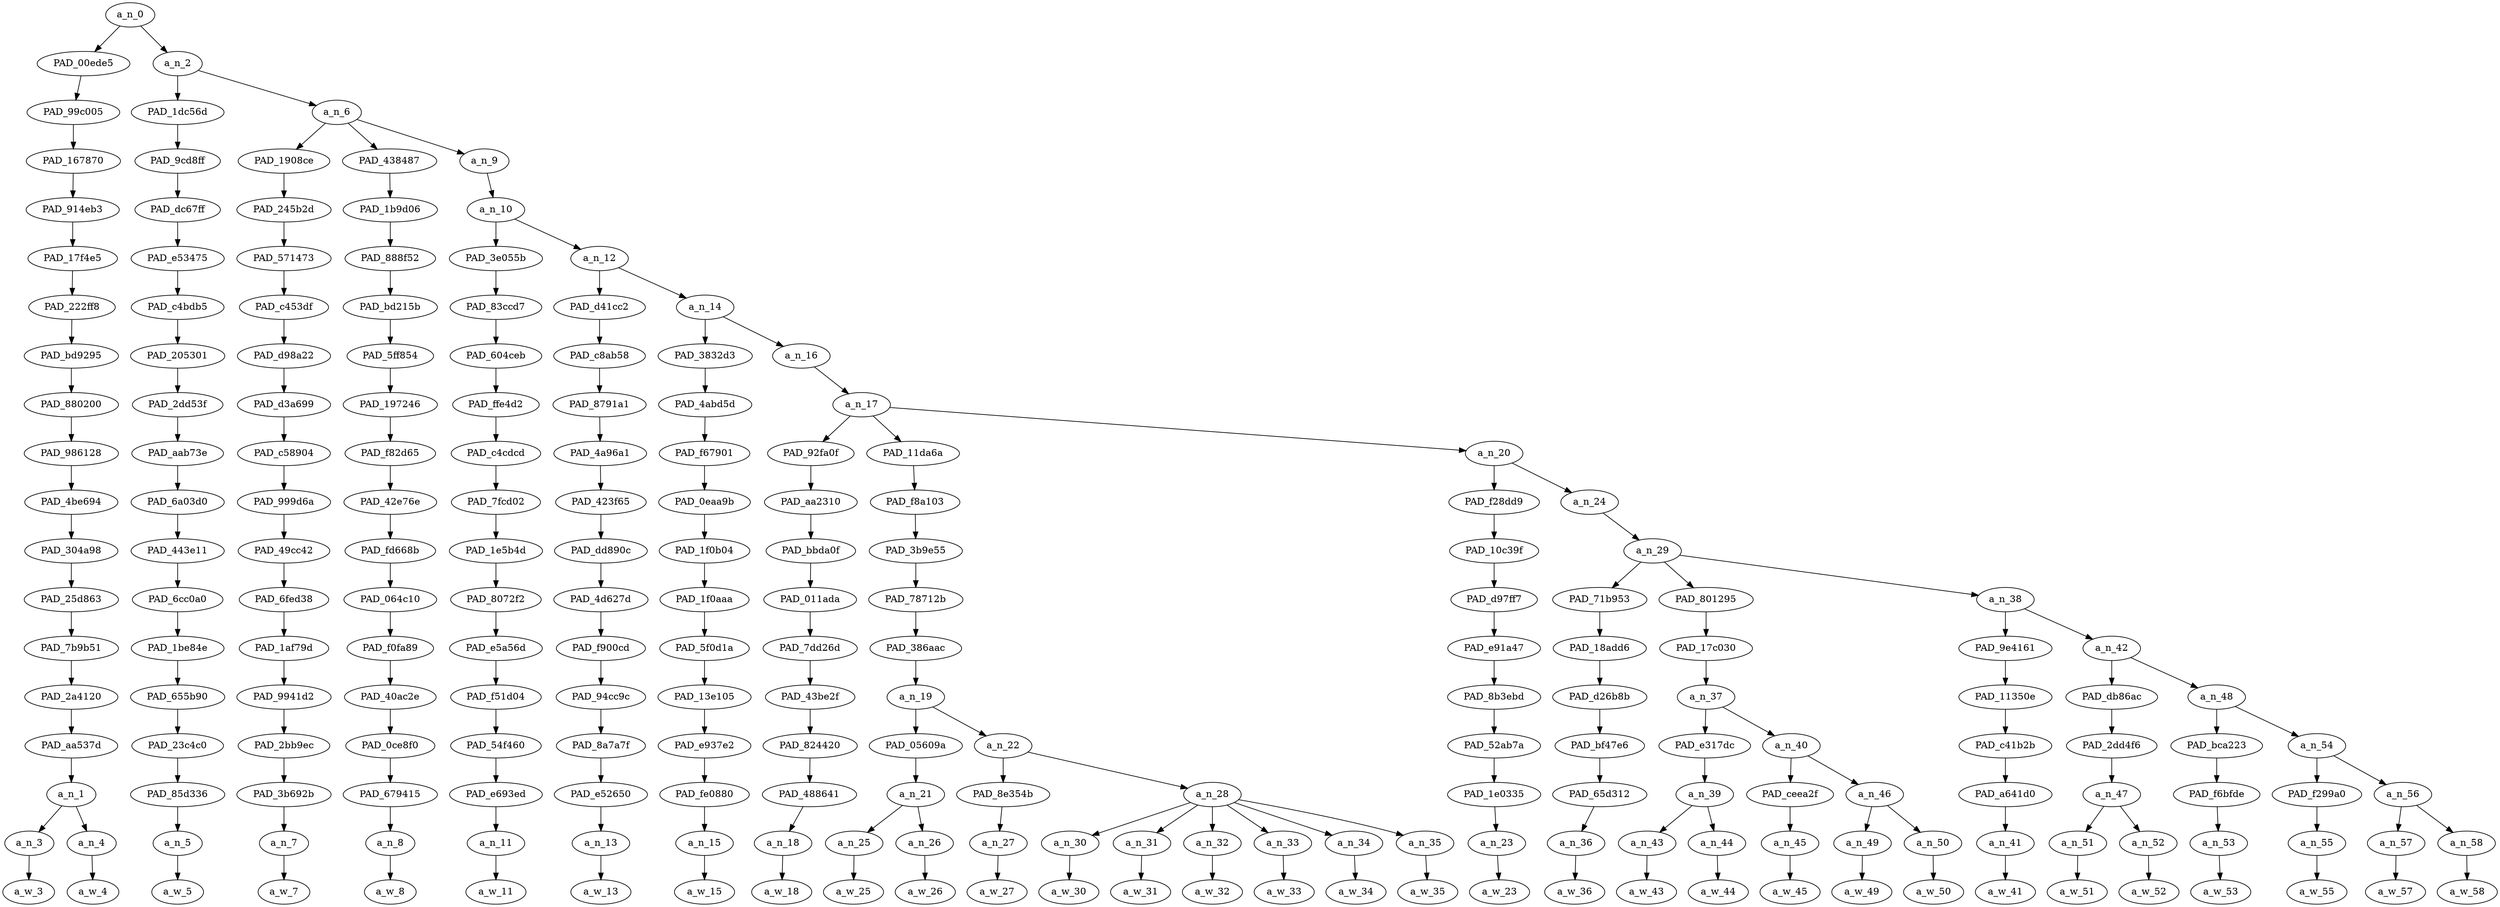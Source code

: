 strict digraph "" {
	a_n_0	[div_dir=1,
		index=0,
		level=18,
		pos="1.8759946469907407,18!",
		text_span="[0, 1, 2, 3, 4, 5, 6, 7, 8, 9, 10, 11, 12, 13, 14, 15, 16, 17, 18, 19, 20, 21, 22, 23, 24, 25, 26, 27, 28, 29, 30, 31]",
		value=0.99999999];
	PAD_00ede5	[div_dir=1,
		index=0,
		level=17,
		pos="0.5,17!",
		text_span="[0, 1]",
		value=0.05012433];
	a_n_0 -> PAD_00ede5;
	a_n_2	[div_dir=1,
		index=1,
		level=17,
		pos="3.2519892939814814,17!",
		text_span="[2, 3, 4, 5, 6, 7, 8, 9, 10, 11, 12, 13, 14, 15, 16, 17, 18, 19, 20, 21, 22, 23, 24, 25, 26, 27, 28, 29, 30, 31]",
		value=0.94923882];
	a_n_0 -> a_n_2;
	PAD_99c005	[div_dir=1,
		index=0,
		level=16,
		pos="0.5,16!",
		text_span="[0, 1]",
		value=0.05012433];
	PAD_00ede5 -> PAD_99c005;
	PAD_167870	[div_dir=1,
		index=0,
		level=15,
		pos="0.5,15!",
		text_span="[0, 1]",
		value=0.05012433];
	PAD_99c005 -> PAD_167870;
	PAD_914eb3	[div_dir=1,
		index=0,
		level=14,
		pos="0.5,14!",
		text_span="[0, 1]",
		value=0.05012433];
	PAD_167870 -> PAD_914eb3;
	PAD_17f4e5	[div_dir=1,
		index=0,
		level=13,
		pos="0.5,13!",
		text_span="[0, 1]",
		value=0.05012433];
	PAD_914eb3 -> PAD_17f4e5;
	PAD_222ff8	[div_dir=1,
		index=0,
		level=12,
		pos="0.5,12!",
		text_span="[0, 1]",
		value=0.05012433];
	PAD_17f4e5 -> PAD_222ff8;
	PAD_bd9295	[div_dir=1,
		index=0,
		level=11,
		pos="0.5,11!",
		text_span="[0, 1]",
		value=0.05012433];
	PAD_222ff8 -> PAD_bd9295;
	PAD_880200	[div_dir=1,
		index=0,
		level=10,
		pos="0.5,10!",
		text_span="[0, 1]",
		value=0.05012433];
	PAD_bd9295 -> PAD_880200;
	PAD_986128	[div_dir=1,
		index=0,
		level=9,
		pos="0.5,9!",
		text_span="[0, 1]",
		value=0.05012433];
	PAD_880200 -> PAD_986128;
	PAD_4be694	[div_dir=1,
		index=0,
		level=8,
		pos="0.5,8!",
		text_span="[0, 1]",
		value=0.05012433];
	PAD_986128 -> PAD_4be694;
	PAD_304a98	[div_dir=1,
		index=0,
		level=7,
		pos="0.5,7!",
		text_span="[0, 1]",
		value=0.05012433];
	PAD_4be694 -> PAD_304a98;
	PAD_25d863	[div_dir=1,
		index=0,
		level=6,
		pos="0.5,6!",
		text_span="[0, 1]",
		value=0.05012433];
	PAD_304a98 -> PAD_25d863;
	PAD_7b9b51	[div_dir=1,
		index=0,
		level=5,
		pos="0.5,5!",
		text_span="[0, 1]",
		value=0.05012433];
	PAD_25d863 -> PAD_7b9b51;
	PAD_2a4120	[div_dir=1,
		index=0,
		level=4,
		pos="0.5,4!",
		text_span="[0, 1]",
		value=0.05012433];
	PAD_7b9b51 -> PAD_2a4120;
	PAD_aa537d	[div_dir=1,
		index=0,
		level=3,
		pos="0.5,3!",
		text_span="[0, 1]",
		value=0.05012433];
	PAD_2a4120 -> PAD_aa537d;
	a_n_1	[div_dir=1,
		index=0,
		level=2,
		pos="0.5,2!",
		text_span="[0, 1]",
		value=0.05012433];
	PAD_aa537d -> a_n_1;
	a_n_3	[div_dir=1,
		index=0,
		level=1,
		pos="0.0,1!",
		text_span="[0]",
		value=0.02257660];
	a_n_1 -> a_n_3;
	a_n_4	[div_dir=1,
		index=1,
		level=1,
		pos="1.0,1!",
		text_span="[1]",
		value=0.02737491];
	a_n_1 -> a_n_4;
	a_w_3	[div_dir=0,
		index=0,
		level=0,
		pos="0,0!",
		text_span="[0]",
		value=the];
	a_n_3 -> a_w_3;
	a_w_4	[div_dir=0,
		index=1,
		level=0,
		pos="1,0!",
		text_span="[1]",
		value=policy];
	a_n_4 -> a_w_4;
	PAD_1dc56d	[div_dir=-1,
		index=1,
		level=16,
		pos="2.0,16!",
		text_span="[2]",
		value=0.01977660];
	a_n_2 -> PAD_1dc56d;
	a_n_6	[div_dir=1,
		index=2,
		level=16,
		pos="4.503978587962963,16!",
		text_span="[3, 4, 5, 6, 7, 8, 9, 10, 11, 12, 13, 14, 15, 16, 17, 18, 19, 20, 21, 22, 23, 24, 25, 26, 27, 28, 29, 30, 31]",
		value=0.92884811];
	a_n_2 -> a_n_6;
	PAD_9cd8ff	[div_dir=-1,
		index=1,
		level=15,
		pos="2.0,15!",
		text_span="[2]",
		value=0.01977660];
	PAD_1dc56d -> PAD_9cd8ff;
	PAD_dc67ff	[div_dir=-1,
		index=1,
		level=14,
		pos="2.0,14!",
		text_span="[2]",
		value=0.01977660];
	PAD_9cd8ff -> PAD_dc67ff;
	PAD_e53475	[div_dir=-1,
		index=1,
		level=13,
		pos="2.0,13!",
		text_span="[2]",
		value=0.01977660];
	PAD_dc67ff -> PAD_e53475;
	PAD_c4bdb5	[div_dir=-1,
		index=1,
		level=12,
		pos="2.0,12!",
		text_span="[2]",
		value=0.01977660];
	PAD_e53475 -> PAD_c4bdb5;
	PAD_205301	[div_dir=-1,
		index=1,
		level=11,
		pos="2.0,11!",
		text_span="[2]",
		value=0.01977660];
	PAD_c4bdb5 -> PAD_205301;
	PAD_2dd53f	[div_dir=-1,
		index=1,
		level=10,
		pos="2.0,10!",
		text_span="[2]",
		value=0.01977660];
	PAD_205301 -> PAD_2dd53f;
	PAD_aab73e	[div_dir=-1,
		index=1,
		level=9,
		pos="2.0,9!",
		text_span="[2]",
		value=0.01977660];
	PAD_2dd53f -> PAD_aab73e;
	PAD_6a03d0	[div_dir=-1,
		index=1,
		level=8,
		pos="2.0,8!",
		text_span="[2]",
		value=0.01977660];
	PAD_aab73e -> PAD_6a03d0;
	PAD_443e11	[div_dir=-1,
		index=1,
		level=7,
		pos="2.0,7!",
		text_span="[2]",
		value=0.01977660];
	PAD_6a03d0 -> PAD_443e11;
	PAD_6cc0a0	[div_dir=-1,
		index=1,
		level=6,
		pos="2.0,6!",
		text_span="[2]",
		value=0.01977660];
	PAD_443e11 -> PAD_6cc0a0;
	PAD_1be84e	[div_dir=-1,
		index=1,
		level=5,
		pos="2.0,5!",
		text_span="[2]",
		value=0.01977660];
	PAD_6cc0a0 -> PAD_1be84e;
	PAD_655b90	[div_dir=-1,
		index=1,
		level=4,
		pos="2.0,4!",
		text_span="[2]",
		value=0.01977660];
	PAD_1be84e -> PAD_655b90;
	PAD_23c4c0	[div_dir=-1,
		index=1,
		level=3,
		pos="2.0,3!",
		text_span="[2]",
		value=0.01977660];
	PAD_655b90 -> PAD_23c4c0;
	PAD_85d336	[div_dir=-1,
		index=1,
		level=2,
		pos="2.0,2!",
		text_span="[2]",
		value=0.01977660];
	PAD_23c4c0 -> PAD_85d336;
	a_n_5	[div_dir=-1,
		index=2,
		level=1,
		pos="2.0,1!",
		text_span="[2]",
		value=0.01977660];
	PAD_85d336 -> a_n_5;
	a_w_5	[div_dir=0,
		index=2,
		level=0,
		pos="2,0!",
		text_span="[2]",
		value=was];
	a_n_5 -> a_w_5;
	PAD_1908ce	[div_dir=-1,
		index=2,
		level=15,
		pos="3.0,15!",
		text_span="[3]",
		value=0.03634476];
	a_n_6 -> PAD_1908ce;
	PAD_438487	[div_dir=-1,
		index=3,
		level=15,
		pos="4.0,15!",
		text_span="[4]",
		value=0.01824364];
	a_n_6 -> PAD_438487;
	a_n_9	[div_dir=1,
		index=4,
		level=15,
		pos="6.511935763888889,15!",
		text_span="[5, 6, 7, 8, 9, 10, 11, 12, 13, 14, 15, 16, 17, 18, 19, 20, 21, 22, 23, 24, 25, 26, 27, 28, 29, 30, 31]",
		value=0.87361481];
	a_n_6 -> a_n_9;
	PAD_245b2d	[div_dir=-1,
		index=2,
		level=14,
		pos="3.0,14!",
		text_span="[3]",
		value=0.03634476];
	PAD_1908ce -> PAD_245b2d;
	PAD_571473	[div_dir=-1,
		index=2,
		level=13,
		pos="3.0,13!",
		text_span="[3]",
		value=0.03634476];
	PAD_245b2d -> PAD_571473;
	PAD_c453df	[div_dir=-1,
		index=2,
		level=12,
		pos="3.0,12!",
		text_span="[3]",
		value=0.03634476];
	PAD_571473 -> PAD_c453df;
	PAD_d98a22	[div_dir=-1,
		index=2,
		level=11,
		pos="3.0,11!",
		text_span="[3]",
		value=0.03634476];
	PAD_c453df -> PAD_d98a22;
	PAD_d3a699	[div_dir=-1,
		index=2,
		level=10,
		pos="3.0,10!",
		text_span="[3]",
		value=0.03634476];
	PAD_d98a22 -> PAD_d3a699;
	PAD_c58904	[div_dir=-1,
		index=2,
		level=9,
		pos="3.0,9!",
		text_span="[3]",
		value=0.03634476];
	PAD_d3a699 -> PAD_c58904;
	PAD_999d6a	[div_dir=-1,
		index=2,
		level=8,
		pos="3.0,8!",
		text_span="[3]",
		value=0.03634476];
	PAD_c58904 -> PAD_999d6a;
	PAD_49cc42	[div_dir=-1,
		index=2,
		level=7,
		pos="3.0,7!",
		text_span="[3]",
		value=0.03634476];
	PAD_999d6a -> PAD_49cc42;
	PAD_6fed38	[div_dir=-1,
		index=2,
		level=6,
		pos="3.0,6!",
		text_span="[3]",
		value=0.03634476];
	PAD_49cc42 -> PAD_6fed38;
	PAD_1af79d	[div_dir=-1,
		index=2,
		level=5,
		pos="3.0,5!",
		text_span="[3]",
		value=0.03634476];
	PAD_6fed38 -> PAD_1af79d;
	PAD_9941d2	[div_dir=-1,
		index=2,
		level=4,
		pos="3.0,4!",
		text_span="[3]",
		value=0.03634476];
	PAD_1af79d -> PAD_9941d2;
	PAD_2bb9ec	[div_dir=-1,
		index=2,
		level=3,
		pos="3.0,3!",
		text_span="[3]",
		value=0.03634476];
	PAD_9941d2 -> PAD_2bb9ec;
	PAD_3b692b	[div_dir=-1,
		index=2,
		level=2,
		pos="3.0,2!",
		text_span="[3]",
		value=0.03634476];
	PAD_2bb9ec -> PAD_3b692b;
	a_n_7	[div_dir=-1,
		index=3,
		level=1,
		pos="3.0,1!",
		text_span="[3]",
		value=0.03634476];
	PAD_3b692b -> a_n_7;
	a_w_7	[div_dir=0,
		index=3,
		level=0,
		pos="3,0!",
		text_span="[3]",
		value=wonderfully];
	a_n_7 -> a_w_7;
	PAD_1b9d06	[div_dir=-1,
		index=3,
		level=14,
		pos="4.0,14!",
		text_span="[4]",
		value=0.01824364];
	PAD_438487 -> PAD_1b9d06;
	PAD_888f52	[div_dir=-1,
		index=3,
		level=13,
		pos="4.0,13!",
		text_span="[4]",
		value=0.01824364];
	PAD_1b9d06 -> PAD_888f52;
	PAD_bd215b	[div_dir=-1,
		index=3,
		level=12,
		pos="4.0,12!",
		text_span="[4]",
		value=0.01824364];
	PAD_888f52 -> PAD_bd215b;
	PAD_5ff854	[div_dir=-1,
		index=3,
		level=11,
		pos="4.0,11!",
		text_span="[4]",
		value=0.01824364];
	PAD_bd215b -> PAD_5ff854;
	PAD_197246	[div_dir=-1,
		index=3,
		level=10,
		pos="4.0,10!",
		text_span="[4]",
		value=0.01824364];
	PAD_5ff854 -> PAD_197246;
	PAD_f82d65	[div_dir=-1,
		index=3,
		level=9,
		pos="4.0,9!",
		text_span="[4]",
		value=0.01824364];
	PAD_197246 -> PAD_f82d65;
	PAD_42e76e	[div_dir=-1,
		index=3,
		level=8,
		pos="4.0,8!",
		text_span="[4]",
		value=0.01824364];
	PAD_f82d65 -> PAD_42e76e;
	PAD_fd668b	[div_dir=-1,
		index=3,
		level=7,
		pos="4.0,7!",
		text_span="[4]",
		value=0.01824364];
	PAD_42e76e -> PAD_fd668b;
	PAD_064c10	[div_dir=-1,
		index=3,
		level=6,
		pos="4.0,6!",
		text_span="[4]",
		value=0.01824364];
	PAD_fd668b -> PAD_064c10;
	PAD_f0fa89	[div_dir=-1,
		index=3,
		level=5,
		pos="4.0,5!",
		text_span="[4]",
		value=0.01824364];
	PAD_064c10 -> PAD_f0fa89;
	PAD_40ac2e	[div_dir=-1,
		index=3,
		level=4,
		pos="4.0,4!",
		text_span="[4]",
		value=0.01824364];
	PAD_f0fa89 -> PAD_40ac2e;
	PAD_0ce8f0	[div_dir=-1,
		index=3,
		level=3,
		pos="4.0,3!",
		text_span="[4]",
		value=0.01824364];
	PAD_40ac2e -> PAD_0ce8f0;
	PAD_679415	[div_dir=-1,
		index=3,
		level=2,
		pos="4.0,2!",
		text_span="[4]",
		value=0.01824364];
	PAD_0ce8f0 -> PAD_679415;
	a_n_8	[div_dir=-1,
		index=4,
		level=1,
		pos="4.0,1!",
		text_span="[4]",
		value=0.01824364];
	PAD_679415 -> a_n_8;
	a_w_8	[div_dir=0,
		index=4,
		level=0,
		pos="4,0!",
		text_span="[4]",
		value=effective];
	a_n_8 -> a_w_8;
	a_n_10	[div_dir=1,
		index=4,
		level=14,
		pos="6.511935763888889,14!",
		text_span="[5, 6, 7, 8, 9, 10, 11, 12, 13, 14, 15, 16, 17, 18, 19, 20, 21, 22, 23, 24, 25, 26, 27, 28, 29, 30, 31]",
		value=0.87293875];
	a_n_9 -> a_n_10;
	PAD_3e055b	[div_dir=1,
		index=4,
		level=13,
		pos="5.0,13!",
		text_span="[5]",
		value=0.01626262];
	a_n_10 -> PAD_3e055b;
	a_n_12	[div_dir=1,
		index=5,
		level=13,
		pos="8.023871527777779,13!",
		text_span="[6, 7, 8, 9, 10, 11, 12, 13, 14, 15, 16, 17, 18, 19, 20, 21, 22, 23, 24, 25, 26, 27, 28, 29, 30, 31]",
		value=0.85600008];
	a_n_10 -> a_n_12;
	PAD_83ccd7	[div_dir=1,
		index=4,
		level=12,
		pos="5.0,12!",
		text_span="[5]",
		value=0.01626262];
	PAD_3e055b -> PAD_83ccd7;
	PAD_604ceb	[div_dir=1,
		index=4,
		level=11,
		pos="5.0,11!",
		text_span="[5]",
		value=0.01626262];
	PAD_83ccd7 -> PAD_604ceb;
	PAD_ffe4d2	[div_dir=1,
		index=4,
		level=10,
		pos="5.0,10!",
		text_span="[5]",
		value=0.01626262];
	PAD_604ceb -> PAD_ffe4d2;
	PAD_c4cdcd	[div_dir=1,
		index=4,
		level=9,
		pos="5.0,9!",
		text_span="[5]",
		value=0.01626262];
	PAD_ffe4d2 -> PAD_c4cdcd;
	PAD_7fcd02	[div_dir=1,
		index=4,
		level=8,
		pos="5.0,8!",
		text_span="[5]",
		value=0.01626262];
	PAD_c4cdcd -> PAD_7fcd02;
	PAD_1e5b4d	[div_dir=1,
		index=4,
		level=7,
		pos="5.0,7!",
		text_span="[5]",
		value=0.01626262];
	PAD_7fcd02 -> PAD_1e5b4d;
	PAD_8072f2	[div_dir=1,
		index=4,
		level=6,
		pos="5.0,6!",
		text_span="[5]",
		value=0.01626262];
	PAD_1e5b4d -> PAD_8072f2;
	PAD_e5a56d	[div_dir=1,
		index=4,
		level=5,
		pos="5.0,5!",
		text_span="[5]",
		value=0.01626262];
	PAD_8072f2 -> PAD_e5a56d;
	PAD_f51d04	[div_dir=1,
		index=4,
		level=4,
		pos="5.0,4!",
		text_span="[5]",
		value=0.01626262];
	PAD_e5a56d -> PAD_f51d04;
	PAD_54f460	[div_dir=1,
		index=4,
		level=3,
		pos="5.0,3!",
		text_span="[5]",
		value=0.01626262];
	PAD_f51d04 -> PAD_54f460;
	PAD_e693ed	[div_dir=1,
		index=4,
		level=2,
		pos="5.0,2!",
		text_span="[5]",
		value=0.01626262];
	PAD_54f460 -> PAD_e693ed;
	a_n_11	[div_dir=1,
		index=5,
		level=1,
		pos="5.0,1!",
		text_span="[5]",
		value=0.01626262];
	PAD_e693ed -> a_n_11;
	a_w_11	[div_dir=0,
		index=5,
		level=0,
		pos="5,0!",
		text_span="[5]",
		value=it];
	a_n_11 -> a_w_11;
	PAD_d41cc2	[div_dir=-1,
		index=5,
		level=12,
		pos="6.0,12!",
		text_span="[6]",
		value=0.01796364];
	a_n_12 -> PAD_d41cc2;
	a_n_14	[div_dir=1,
		index=6,
		level=12,
		pos="10.047743055555557,12!",
		text_span="[7, 8, 9, 10, 11, 12, 13, 14, 15, 16, 17, 18, 19, 20, 21, 22, 23, 24, 25, 26, 27, 28, 29, 30, 31]",
		value=0.83736185];
	a_n_12 -> a_n_14;
	PAD_c8ab58	[div_dir=-1,
		index=5,
		level=11,
		pos="6.0,11!",
		text_span="[6]",
		value=0.01796364];
	PAD_d41cc2 -> PAD_c8ab58;
	PAD_8791a1	[div_dir=-1,
		index=5,
		level=10,
		pos="6.0,10!",
		text_span="[6]",
		value=0.01796364];
	PAD_c8ab58 -> PAD_8791a1;
	PAD_4a96a1	[div_dir=-1,
		index=5,
		level=9,
		pos="6.0,9!",
		text_span="[6]",
		value=0.01796364];
	PAD_8791a1 -> PAD_4a96a1;
	PAD_423f65	[div_dir=-1,
		index=5,
		level=8,
		pos="6.0,8!",
		text_span="[6]",
		value=0.01796364];
	PAD_4a96a1 -> PAD_423f65;
	PAD_dd890c	[div_dir=-1,
		index=5,
		level=7,
		pos="6.0,7!",
		text_span="[6]",
		value=0.01796364];
	PAD_423f65 -> PAD_dd890c;
	PAD_4d627d	[div_dir=-1,
		index=5,
		level=6,
		pos="6.0,6!",
		text_span="[6]",
		value=0.01796364];
	PAD_dd890c -> PAD_4d627d;
	PAD_f900cd	[div_dir=-1,
		index=5,
		level=5,
		pos="6.0,5!",
		text_span="[6]",
		value=0.01796364];
	PAD_4d627d -> PAD_f900cd;
	PAD_94cc9c	[div_dir=-1,
		index=5,
		level=4,
		pos="6.0,4!",
		text_span="[6]",
		value=0.01796364];
	PAD_f900cd -> PAD_94cc9c;
	PAD_8a7a7f	[div_dir=-1,
		index=5,
		level=3,
		pos="6.0,3!",
		text_span="[6]",
		value=0.01796364];
	PAD_94cc9c -> PAD_8a7a7f;
	PAD_e52650	[div_dir=-1,
		index=5,
		level=2,
		pos="6.0,2!",
		text_span="[6]",
		value=0.01796364];
	PAD_8a7a7f -> PAD_e52650;
	a_n_13	[div_dir=-1,
		index=6,
		level=1,
		pos="6.0,1!",
		text_span="[6]",
		value=0.01796364];
	PAD_e52650 -> a_n_13;
	a_w_13	[div_dir=0,
		index=6,
		level=0,
		pos="6,0!",
		text_span="[6]",
		value=succeeded];
	a_n_13 -> a_w_13;
	PAD_3832d3	[div_dir=1,
		index=6,
		level=11,
		pos="7.0,11!",
		text_span="[7]",
		value=0.01776872];
	a_n_14 -> PAD_3832d3;
	a_n_16	[div_dir=1,
		index=7,
		level=11,
		pos="13.095486111111112,11!",
		text_span="[8, 9, 10, 11, 12, 13, 14, 15, 16, 17, 18, 19, 20, 21, 22, 23, 24, 25, 26, 27, 28, 29, 30, 31]",
		value=0.81890740];
	a_n_14 -> a_n_16;
	PAD_4abd5d	[div_dir=1,
		index=6,
		level=10,
		pos="7.0,10!",
		text_span="[7]",
		value=0.01776872];
	PAD_3832d3 -> PAD_4abd5d;
	PAD_f67901	[div_dir=1,
		index=6,
		level=9,
		pos="7.0,9!",
		text_span="[7]",
		value=0.01776872];
	PAD_4abd5d -> PAD_f67901;
	PAD_0eaa9b	[div_dir=1,
		index=6,
		level=8,
		pos="7.0,8!",
		text_span="[7]",
		value=0.01776872];
	PAD_f67901 -> PAD_0eaa9b;
	PAD_1f0b04	[div_dir=1,
		index=6,
		level=7,
		pos="7.0,7!",
		text_span="[7]",
		value=0.01776872];
	PAD_0eaa9b -> PAD_1f0b04;
	PAD_1f0aaa	[div_dir=1,
		index=6,
		level=6,
		pos="7.0,6!",
		text_span="[7]",
		value=0.01776872];
	PAD_1f0b04 -> PAD_1f0aaa;
	PAD_5f0d1a	[div_dir=1,
		index=6,
		level=5,
		pos="7.0,5!",
		text_span="[7]",
		value=0.01776872];
	PAD_1f0aaa -> PAD_5f0d1a;
	PAD_13e105	[div_dir=1,
		index=6,
		level=4,
		pos="7.0,4!",
		text_span="[7]",
		value=0.01776872];
	PAD_5f0d1a -> PAD_13e105;
	PAD_e937e2	[div_dir=1,
		index=6,
		level=3,
		pos="7.0,3!",
		text_span="[7]",
		value=0.01776872];
	PAD_13e105 -> PAD_e937e2;
	PAD_fe0880	[div_dir=1,
		index=6,
		level=2,
		pos="7.0,2!",
		text_span="[7]",
		value=0.01776872];
	PAD_e937e2 -> PAD_fe0880;
	a_n_15	[div_dir=1,
		index=7,
		level=1,
		pos="7.0,1!",
		text_span="[7]",
		value=0.01776872];
	PAD_fe0880 -> a_n_15;
	a_w_15	[div_dir=0,
		index=7,
		level=0,
		pos="7,0!",
		text_span="[7]",
		value=in];
	a_n_15 -> a_w_15;
	a_n_17	[div_dir=1,
		index=7,
		level=10,
		pos="13.095486111111112,10!",
		text_span="[8, 9, 10, 11, 12, 13, 14, 15, 16, 17, 18, 19, 20, 21, 22, 23, 24, 25, 26, 27, 28, 29, 30, 31]",
		value=0.81822090];
	a_n_16 -> a_n_17;
	PAD_92fa0f	[div_dir=1,
		index=7,
		level=9,
		pos="8.0,9!",
		text_span="[8]",
		value=0.02715077];
	a_n_17 -> PAD_92fa0f;
	PAD_11da6a	[div_dir=1,
		index=8,
		level=9,
		pos="11.125,9!",
		text_span="[9, 10, 11, 12, 13, 14, 15, 16, 17]",
		value=0.42316540];
	a_n_17 -> PAD_11da6a;
	a_n_20	[div_dir=1,
		index=9,
		level=9,
		pos="20.161458333333336,9!",
		text_span="[18, 19, 20, 21, 22, 23, 24, 25, 26, 27, 28, 29, 30, 31]",
		value=0.36721822];
	a_n_17 -> a_n_20;
	PAD_aa2310	[div_dir=1,
		index=7,
		level=8,
		pos="8.0,8!",
		text_span="[8]",
		value=0.02715077];
	PAD_92fa0f -> PAD_aa2310;
	PAD_bbda0f	[div_dir=1,
		index=7,
		level=7,
		pos="8.0,7!",
		text_span="[8]",
		value=0.02715077];
	PAD_aa2310 -> PAD_bbda0f;
	PAD_011ada	[div_dir=1,
		index=7,
		level=6,
		pos="8.0,6!",
		text_span="[8]",
		value=0.02715077];
	PAD_bbda0f -> PAD_011ada;
	PAD_7dd26d	[div_dir=1,
		index=7,
		level=5,
		pos="8.0,5!",
		text_span="[8]",
		value=0.02715077];
	PAD_011ada -> PAD_7dd26d;
	PAD_43be2f	[div_dir=1,
		index=7,
		level=4,
		pos="8.0,4!",
		text_span="[8]",
		value=0.02715077];
	PAD_7dd26d -> PAD_43be2f;
	PAD_824420	[div_dir=1,
		index=7,
		level=3,
		pos="8.0,3!",
		text_span="[8]",
		value=0.02715077];
	PAD_43be2f -> PAD_824420;
	PAD_488641	[div_dir=1,
		index=7,
		level=2,
		pos="8.0,2!",
		text_span="[8]",
		value=0.02715077];
	PAD_824420 -> PAD_488641;
	a_n_18	[div_dir=1,
		index=8,
		level=1,
		pos="8.0,1!",
		text_span="[8]",
		value=0.02715077];
	PAD_488641 -> a_n_18;
	a_w_18	[div_dir=0,
		index=8,
		level=0,
		pos="8,0!",
		text_span="[8]",
		value=keeping];
	a_n_18 -> a_w_18;
	PAD_f8a103	[div_dir=1,
		index=8,
		level=8,
		pos="11.125,8!",
		text_span="[9, 10, 11, 12, 13, 14, 15, 16, 17]",
		value=0.42316540];
	PAD_11da6a -> PAD_f8a103;
	PAD_3b9e55	[div_dir=1,
		index=8,
		level=7,
		pos="11.125,7!",
		text_span="[9, 10, 11, 12, 13, 14, 15, 16, 17]",
		value=0.42316540];
	PAD_f8a103 -> PAD_3b9e55;
	PAD_78712b	[div_dir=1,
		index=8,
		level=6,
		pos="11.125,6!",
		text_span="[9, 10, 11, 12, 13, 14, 15, 16, 17]",
		value=0.42316540];
	PAD_3b9e55 -> PAD_78712b;
	PAD_386aac	[div_dir=1,
		index=8,
		level=5,
		pos="11.125,5!",
		text_span="[9, 10, 11, 12, 13, 14, 15, 16, 17]",
		value=0.42316540];
	PAD_78712b -> PAD_386aac;
	a_n_19	[div_dir=1,
		index=8,
		level=4,
		pos="11.125,4!",
		text_span="[9, 10, 11, 12, 13, 14, 15, 16, 17]",
		value=0.42316540];
	PAD_386aac -> a_n_19;
	PAD_05609a	[div_dir=1,
		index=8,
		level=3,
		pos="9.5,3!",
		text_span="[9, 10]",
		value=0.17554264];
	a_n_19 -> PAD_05609a;
	a_n_22	[div_dir=1,
		index=9,
		level=3,
		pos="12.75,3!",
		text_span="[11, 12, 13, 14, 15, 16, 17]",
		value=0.24681124];
	a_n_19 -> a_n_22;
	a_n_21	[div_dir=1,
		index=8,
		level=2,
		pos="9.5,2!",
		text_span="[9, 10]",
		value=0.17554264];
	PAD_05609a -> a_n_21;
	a_n_25	[div_dir=1,
		index=9,
		level=1,
		pos="9.0,1!",
		text_span="[9]",
		value=0.04922228];
	a_n_21 -> a_n_25;
	a_n_26	[div_dir=1,
		index=10,
		level=1,
		pos="10.0,1!",
		text_span="[10]",
		value=0.12499826];
	a_n_21 -> a_n_26;
	a_w_25	[div_dir=0,
		index=9,
		level=0,
		pos="9,0!",
		text_span="[9]",
		value=insane];
	a_n_25 -> a_w_25;
	a_w_26	[div_dir=0,
		index=10,
		level=0,
		pos="10,0!",
		text_span="[10]",
		value=kike];
	a_n_26 -> a_w_26;
	PAD_8e354b	[div_dir=-1,
		index=9,
		level=2,
		pos="11.0,2!",
		text_span="[11]",
		value=0.02558903];
	a_n_22 -> PAD_8e354b;
	a_n_28	[div_dir=1,
		index=10,
		level=2,
		pos="14.5,2!",
		text_span="[12, 13, 14, 15, 16, 17]",
		value=0.22105080];
	a_n_22 -> a_n_28;
	a_n_27	[div_dir=-1,
		index=11,
		level=1,
		pos="11.0,1!",
		text_span="[11]",
		value=0.02558903];
	PAD_8e354b -> a_n_27;
	a_w_27	[div_dir=0,
		index=11,
		level=0,
		pos="11,0!",
		text_span="[11]",
		value=with];
	a_n_27 -> a_w_27;
	a_n_30	[div_dir=-1,
		index=12,
		level=1,
		pos="12.0,1!",
		text_span="[12]",
		value=0.05284794];
	a_n_28 -> a_n_30;
	a_n_31	[div_dir=1,
		index=13,
		level=1,
		pos="13.0,1!",
		text_span="[13]",
		value=0.07835021];
	a_n_28 -> a_n_31;
	a_n_32	[div_dir=1,
		index=14,
		level=1,
		pos="14.0,1!",
		text_span="[14]",
		value=0.02158336];
	a_n_28 -> a_n_32;
	a_n_33	[div_dir=1,
		index=15,
		level=1,
		pos="15.0,1!",
		text_span="[15]",
		value=0.02126675];
	a_n_28 -> a_n_33;
	a_n_34	[div_dir=1,
		index=16,
		level=1,
		pos="16.0,1!",
		text_span="[16]",
		value=0.02429957];
	a_n_28 -> a_n_34;
	a_n_35	[div_dir=-1,
		index=17,
		level=1,
		pos="17.0,1!",
		text_span="[17]",
		value=0.02251560];
	a_n_28 -> a_n_35;
	a_w_30	[div_dir=0,
		index=12,
		level=0,
		pos="12,0!",
		text_span="[12]",
		value=taco];
	a_n_30 -> a_w_30;
	a_w_31	[div_dir=0,
		index=13,
		level=0,
		pos="13,0!",
		text_span="[13]",
		value=beaner];
	a_n_31 -> a_w_31;
	a_w_32	[div_dir=0,
		index=14,
		level=0,
		pos="14,0!",
		text_span="[14]",
		value=last];
	a_n_32 -> a_w_32;
	a_w_33	[div_dir=0,
		index=15,
		level=0,
		pos="15,0!",
		text_span="[15]",
		value=name];
	a_n_33 -> a_w_33;
	a_w_34	[div_dir=0,
		index=16,
		level=0,
		pos="16,0!",
		text_span="[16]",
		value=nicholas];
	a_n_34 -> a_w_34;
	a_w_35	[div_dir=0,
		index=17,
		level=0,
		pos="17,0!",
		text_span="[17]",
		value=cruz];
	a_n_35 -> a_w_35;
	PAD_f28dd9	[div_dir=-1,
		index=9,
		level=8,
		pos="18.0,8!",
		text_span="[18]",
		value=0.01855063];
	a_n_20 -> PAD_f28dd9;
	a_n_24	[div_dir=1,
		index=10,
		level=8,
		pos="22.322916666666668,8!",
		text_span="[19, 20, 21, 22, 23, 24, 25, 26, 27, 28, 29, 30, 31]",
		value=0.34844856];
	a_n_20 -> a_n_24;
	PAD_10c39f	[div_dir=-1,
		index=9,
		level=7,
		pos="18.0,7!",
		text_span="[18]",
		value=0.01855063];
	PAD_f28dd9 -> PAD_10c39f;
	PAD_d97ff7	[div_dir=-1,
		index=9,
		level=6,
		pos="18.0,6!",
		text_span="[18]",
		value=0.01855063];
	PAD_10c39f -> PAD_d97ff7;
	PAD_e91a47	[div_dir=-1,
		index=9,
		level=5,
		pos="18.0,5!",
		text_span="[18]",
		value=0.01855063];
	PAD_d97ff7 -> PAD_e91a47;
	PAD_8b3ebd	[div_dir=-1,
		index=9,
		level=4,
		pos="18.0,4!",
		text_span="[18]",
		value=0.01855063];
	PAD_e91a47 -> PAD_8b3ebd;
	PAD_52ab7a	[div_dir=-1,
		index=10,
		level=3,
		pos="18.0,3!",
		text_span="[18]",
		value=0.01855063];
	PAD_8b3ebd -> PAD_52ab7a;
	PAD_1e0335	[div_dir=-1,
		index=11,
		level=2,
		pos="18.0,2!",
		text_span="[18]",
		value=0.01855063];
	PAD_52ab7a -> PAD_1e0335;
	a_n_23	[div_dir=-1,
		index=18,
		level=1,
		pos="18.0,1!",
		text_span="[18]",
		value=0.01855063];
	PAD_1e0335 -> a_n_23;
	a_w_23	[div_dir=0,
		index=18,
		level=0,
		pos="18,0!",
		text_span="[18]",
		value=from];
	a_n_23 -> a_w_23;
	a_n_29	[div_dir=1,
		index=10,
		level=7,
		pos="22.322916666666668,7!",
		text_span="[19, 20, 21, 22, 23, 24, 25, 26, 27, 28, 29, 30, 31]",
		value=0.34821443];
	a_n_24 -> a_n_29;
	PAD_71b953	[div_dir=1,
		index=10,
		level=6,
		pos="19.0,6!",
		text_span="[19]",
		value=0.02005856];
	a_n_29 -> PAD_71b953;
	PAD_801295	[div_dir=1,
		index=11,
		level=6,
		pos="21.625,6!",
		text_span="[20, 21, 22, 23, 24]",
		value=0.09028350];
	a_n_29 -> PAD_801295;
	a_n_38	[div_dir=1,
		index=12,
		level=6,
		pos="26.34375,6!",
		text_span="[25, 26, 27, 28, 29, 30, 31]",
		value=0.23763825];
	a_n_29 -> a_n_38;
	PAD_18add6	[div_dir=1,
		index=10,
		level=5,
		pos="19.0,5!",
		text_span="[19]",
		value=0.02005856];
	PAD_71b953 -> PAD_18add6;
	PAD_d26b8b	[div_dir=1,
		index=10,
		level=4,
		pos="19.0,4!",
		text_span="[19]",
		value=0.02005856];
	PAD_18add6 -> PAD_d26b8b;
	PAD_bf47e6	[div_dir=1,
		index=11,
		level=3,
		pos="19.0,3!",
		text_span="[19]",
		value=0.02005856];
	PAD_d26b8b -> PAD_bf47e6;
	PAD_65d312	[div_dir=1,
		index=12,
		level=2,
		pos="19.0,2!",
		text_span="[19]",
		value=0.02005856];
	PAD_bf47e6 -> PAD_65d312;
	a_n_36	[div_dir=1,
		index=19,
		level=1,
		pos="19.0,1!",
		text_span="[19]",
		value=0.02005856];
	PAD_65d312 -> a_n_36;
	a_w_36	[div_dir=0,
		index=19,
		level=0,
		pos="19,0!",
		text_span="[19]",
		value=suffering];
	a_n_36 -> a_w_36;
	PAD_17c030	[div_dir=1,
		index=11,
		level=5,
		pos="21.625,5!",
		text_span="[20, 21, 22, 23, 24]",
		value=0.09028350];
	PAD_801295 -> PAD_17c030;
	a_n_37	[div_dir=1,
		index=11,
		level=4,
		pos="21.625,4!",
		text_span="[20, 21, 22, 23, 24]",
		value=0.09028350];
	PAD_17c030 -> a_n_37;
	PAD_e317dc	[div_dir=1,
		index=12,
		level=3,
		pos="20.5,3!",
		text_span="[20, 21]",
		value=0.03457816];
	a_n_37 -> PAD_e317dc;
	a_n_40	[div_dir=-1,
		index=13,
		level=3,
		pos="22.75,3!",
		text_span="[22, 23, 24]",
		value=0.05566213];
	a_n_37 -> a_n_40;
	a_n_39	[div_dir=1,
		index=13,
		level=2,
		pos="20.5,2!",
		text_span="[20, 21]",
		value=0.03457816];
	PAD_e317dc -> a_n_39;
	a_n_43	[div_dir=1,
		index=20,
		level=1,
		pos="20.0,1!",
		text_span="[20]",
		value=0.01705957];
	a_n_39 -> a_n_43;
	a_n_44	[div_dir=1,
		index=21,
		level=1,
		pos="21.0,1!",
		text_span="[21]",
		value=0.01744303];
	a_n_39 -> a_n_44;
	a_w_43	[div_dir=0,
		index=20,
		level=0,
		pos="20,0!",
		text_span="[20]",
		value=the1];
	a_n_43 -> a_w_43;
	a_w_44	[div_dir=0,
		index=21,
		level=0,
		pos="21,0!",
		text_span="[21]",
		value=fate];
	a_n_44 -> a_w_44;
	PAD_ceea2f	[div_dir=-1,
		index=14,
		level=2,
		pos="22.0,2!",
		text_span="[22]",
		value=0.01447317];
	a_n_40 -> PAD_ceea2f;
	a_n_46	[div_dir=-1,
		index=15,
		level=2,
		pos="23.5,2!",
		text_span="[23, 24]",
		value=0.04118191];
	a_n_40 -> a_n_46;
	a_n_45	[div_dir=-1,
		index=22,
		level=1,
		pos="22.0,1!",
		text_span="[22]",
		value=0.01447317];
	PAD_ceea2f -> a_n_45;
	a_w_45	[div_dir=0,
		index=22,
		level=0,
		pos="22,0!",
		text_span="[22]",
		value=of];
	a_n_45 -> a_w_45;
	a_n_49	[div_dir=1,
		index=23,
		level=1,
		pos="23.0,1!",
		text_span="[23]",
		value=0.01750984];
	a_n_46 -> a_n_49;
	a_n_50	[div_dir=-1,
		index=24,
		level=1,
		pos="24.0,1!",
		text_span="[24]",
		value=0.02366419];
	a_n_46 -> a_n_50;
	a_w_49	[div_dir=0,
		index=23,
		level=0,
		pos="23,0!",
		text_span="[23]",
		value=the2];
	a_n_49 -> a_w_49;
	a_w_50	[div_dir=0,
		index=24,
		level=0,
		pos="24,0!",
		text_span="[24]",
		value=school];
	a_n_50 -> a_w_50;
	PAD_9e4161	[div_dir=-1,
		index=12,
		level=5,
		pos="25.0,5!",
		text_span="[25]",
		value=0.01827917];
	a_n_38 -> PAD_9e4161;
	a_n_42	[div_dir=1,
		index=13,
		level=5,
		pos="27.6875,5!",
		text_span="[26, 27, 28, 29, 30, 31]",
		value=0.21914014];
	a_n_38 -> a_n_42;
	PAD_11350e	[div_dir=-1,
		index=12,
		level=4,
		pos="25.0,4!",
		text_span="[25]",
		value=0.01827917];
	PAD_9e4161 -> PAD_11350e;
	PAD_c41b2b	[div_dir=-1,
		index=14,
		level=3,
		pos="25.0,3!",
		text_span="[25]",
		value=0.01827917];
	PAD_11350e -> PAD_c41b2b;
	PAD_a641d0	[div_dir=-1,
		index=16,
		level=2,
		pos="25.0,2!",
		text_span="[25]",
		value=0.01827917];
	PAD_c41b2b -> PAD_a641d0;
	a_n_41	[div_dir=-1,
		index=25,
		level=1,
		pos="25.0,1!",
		text_span="[25]",
		value=0.01827917];
	PAD_a641d0 -> a_n_41;
	a_w_41	[div_dir=0,
		index=25,
		level=0,
		pos="25,0!",
		text_span="[25]",
		value=to];
	a_n_41 -> a_w_41;
	PAD_db86ac	[div_dir=1,
		index=13,
		level=4,
		pos="26.5,4!",
		text_span="[26, 27]",
		value=0.05761895];
	a_n_42 -> PAD_db86ac;
	a_n_48	[div_dir=1,
		index=14,
		level=4,
		pos="28.875,4!",
		text_span="[28, 29, 30, 31]",
		value=0.16128978];
	a_n_42 -> a_n_48;
	PAD_2dd4f6	[div_dir=1,
		index=15,
		level=3,
		pos="26.5,3!",
		text_span="[26, 27]",
		value=0.05761895];
	PAD_db86ac -> PAD_2dd4f6;
	a_n_47	[div_dir=1,
		index=17,
		level=2,
		pos="26.5,2!",
		text_span="[26, 27]",
		value=0.05761895];
	PAD_2dd4f6 -> a_n_47;
	a_n_51	[div_dir=1,
		index=26,
		level=1,
		pos="26.0,1!",
		text_span="[26]",
		value=0.03068663];
	a_n_47 -> a_n_51;
	a_n_52	[div_dir=1,
		index=27,
		level=1,
		pos="27.0,1!",
		text_span="[27]",
		value=0.02657355];
	a_n_47 -> a_n_52;
	a_w_51	[div_dir=0,
		index=26,
		level=0,
		pos="26,0!",
		text_span="[26]",
		value=prison];
	a_n_51 -> a_w_51;
	a_w_52	[div_dir=0,
		index=27,
		level=0,
		pos="27,0!",
		text_span="[27]",
		value=pipeline];
	a_n_52 -> a_w_52;
	PAD_bca223	[div_dir=1,
		index=16,
		level=3,
		pos="28.0,3!",
		text_span="[28]",
		value=0.02341094];
	a_n_48 -> PAD_bca223;
	a_n_54	[div_dir=1,
		index=17,
		level=3,
		pos="29.75,3!",
		text_span="[29, 30, 31]",
		value=0.13779529];
	a_n_48 -> a_n_54;
	PAD_f6bfde	[div_dir=1,
		index=18,
		level=2,
		pos="28.0,2!",
		text_span="[28]",
		value=0.02341094];
	PAD_bca223 -> PAD_f6bfde;
	a_n_53	[div_dir=1,
		index=28,
		level=1,
		pos="28.0,1!",
		text_span="[28]",
		value=0.02341094];
	PAD_f6bfde -> a_n_53;
	a_w_53	[div_dir=0,
		index=28,
		level=0,
		pos="28,0!",
		text_span="[28]",
		value=everybody];
	a_n_53 -> a_w_53;
	PAD_f299a0	[div_dir=1,
		index=19,
		level=2,
		pos="29.0,2!",
		text_span="[29]",
		value=0.02349584];
	a_n_54 -> PAD_f299a0;
	a_n_56	[div_dir=1,
		index=20,
		level=2,
		pos="30.5,2!",
		text_span="[30, 31]",
		value=0.11426307];
	a_n_54 -> a_n_56;
	a_n_55	[div_dir=1,
		index=29,
		level=1,
		pos="29.0,1!",
		text_span="[29]",
		value=0.02349584];
	PAD_f299a0 -> a_n_55;
	a_w_55	[div_dir=0,
		index=29,
		level=0,
		pos="29,0!",
		text_span="[29]",
		value=sing];
	a_n_55 -> a_w_55;
	a_n_57	[div_dir=1,
		index=30,
		level=1,
		pos="30.0,1!",
		text_span="[30]",
		value=0.06059333];
	a_n_56 -> a_n_57;
	a_n_58	[div_dir=1,
		index=31,
		level=1,
		pos="31.0,1!",
		text_span="[31]",
		value=0.05364116];
	a_n_56 -> a_n_58;
	a_w_57	[div_dir=0,
		index=30,
		level=0,
		pos="30,0!",
		text_span="[30]",
		value=kumbaya];
	a_n_57 -> a_w_57;
	a_w_58	[div_dir=0,
		index=31,
		level=0,
		pos="31,0!",
		text_span="[31]",
		value=kumbaya1];
	a_n_58 -> a_w_58;
}

